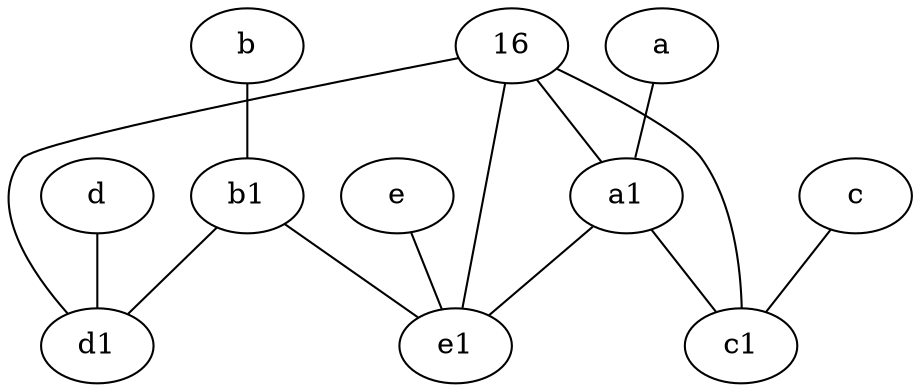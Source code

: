 graph {
	node [labelfontsize=50]
	d1 [labelfontsize=50 pos="3,5!"]
	c1 [labelfontsize=50 pos="4.5,3!"]
	e [labelfontsize=50 pos="7,9!"]
	16 [labelfontsize=50]
	d [labelfontsize=50 pos="2,5!"]
	c [labelfontsize=50 pos="4.5,2!"]
	a [labelfontsize=50 pos="8,2!"]
	e1 [labelfontsize=50 pos="7,7!"]
	b1 [labelfontsize=50 pos="9,4!"]
	a1 [labelfontsize=50 pos="8,3!"]
	b [labelfontsize=50 pos="10,4!"]
	16 -- c1
	16 -- d1
	a1 -- c1
	b1 -- d1
	16 -- a1
	a -- a1
	d -- d1
	e -- e1
	16 -- e1
	b1 -- e1
	a1 -- e1
	c -- c1
	b -- b1
}
